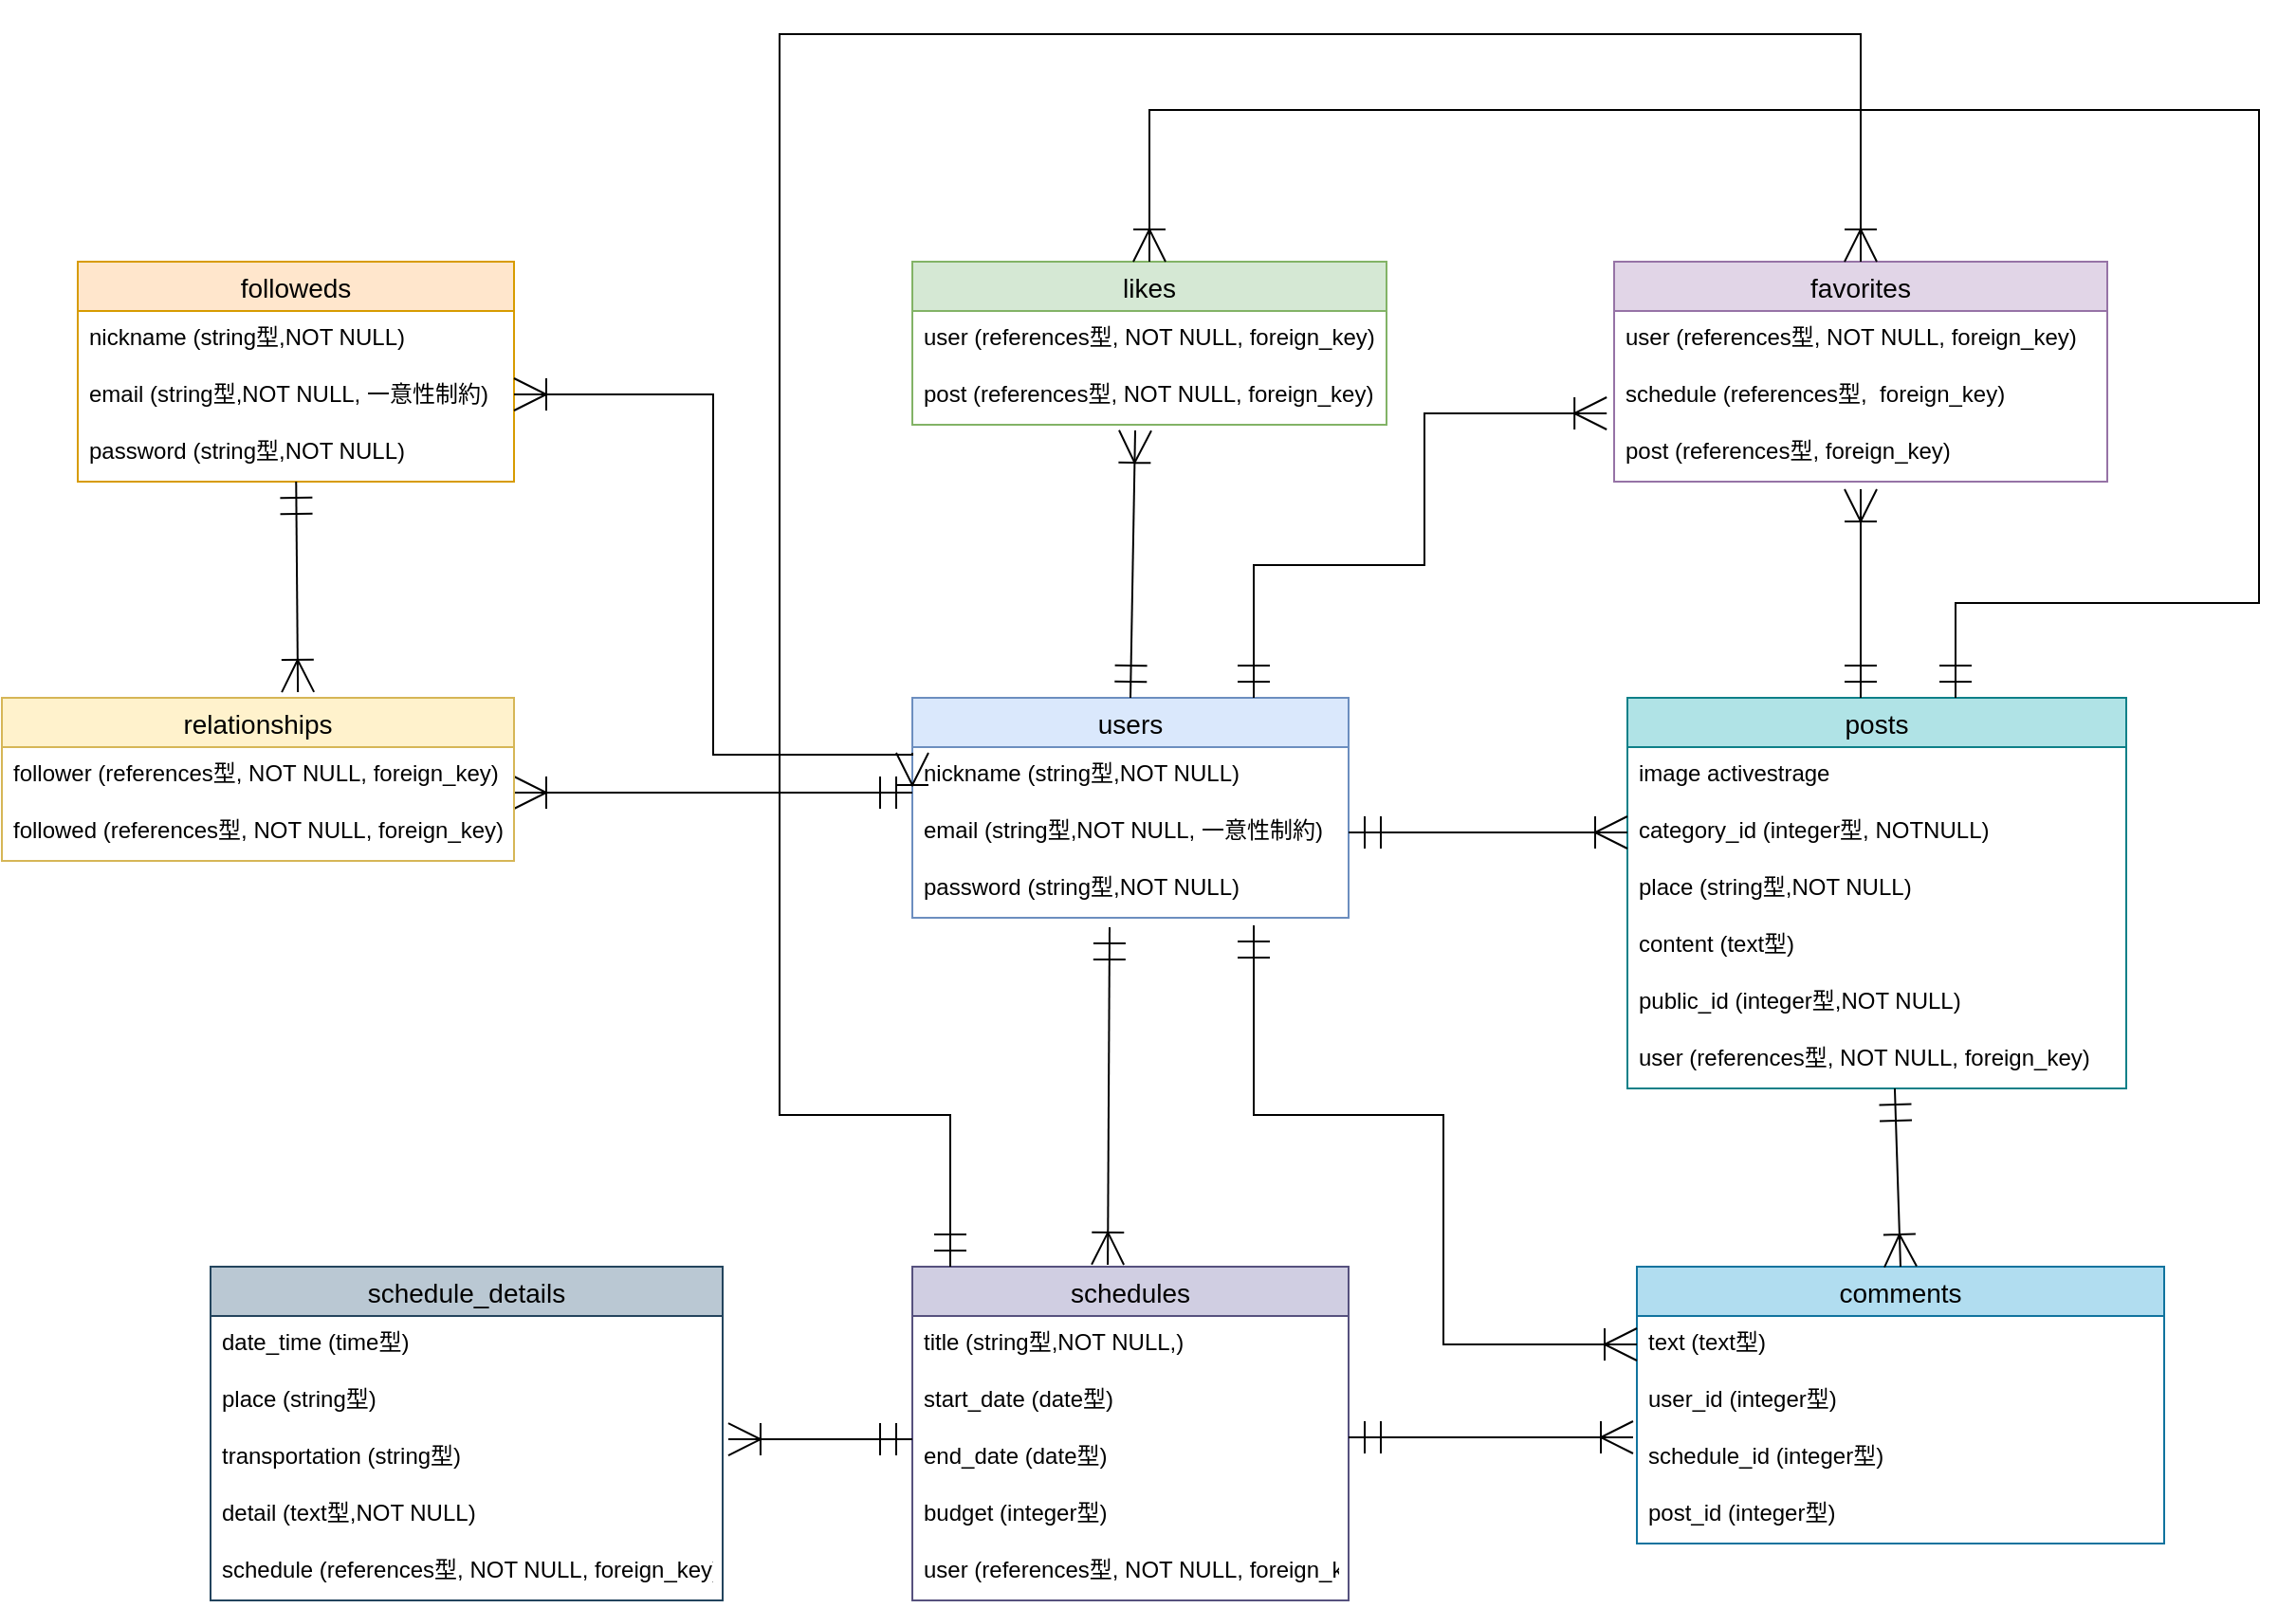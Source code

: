 <mxfile>
    <diagram id="8lk2HkcR28j4KLMZrIZM" name="ページ1">
        <mxGraphModel dx="1137" dy="1832" grid="1" gridSize="10" guides="1" tooltips="1" connect="1" arrows="1" fold="1" page="1" pageScale="1" pageWidth="827" pageHeight="1169" background="none" math="0" shadow="0">
            <root>
                <mxCell id="0"/>
                <mxCell id="1" parent="0"/>
                <mxCell id="2" value="users" style="swimlane;fontStyle=0;childLayout=stackLayout;horizontal=1;startSize=26;horizontalStack=0;resizeParent=1;resizeParentMax=0;resizeLast=0;collapsible=1;marginBottom=0;align=center;fontSize=14;rounded=0;fillColor=#dae8fc;strokeColor=#6c8ebf;" parent="1" vertex="1">
                    <mxGeometry x="210" y="250" width="230" height="116" as="geometry"/>
                </mxCell>
                <mxCell id="75" value="" style="fontSize=12;html=1;endArrow=ERoneToMany;startArrow=ERmandOne;exitX=0;exitY=0.8;exitDx=0;exitDy=0;exitPerimeter=0;endSize=15;startSize=15;rounded=0;" parent="2" source="3" edge="1">
                    <mxGeometry width="100" height="100" relative="1" as="geometry">
                        <mxPoint y="70" as="sourcePoint"/>
                        <mxPoint x="-210" y="50" as="targetPoint"/>
                    </mxGeometry>
                </mxCell>
                <mxCell id="3" value="nickname (string型,NOT NULL)" style="text;strokeColor=none;fillColor=none;spacingLeft=4;spacingRight=4;overflow=hidden;rotatable=0;points=[[0,0.5],[1,0.5]];portConstraint=eastwest;fontSize=12;rounded=0;" parent="2" vertex="1">
                    <mxGeometry y="26" width="230" height="30" as="geometry"/>
                </mxCell>
                <mxCell id="55" value="" style="fontSize=12;html=1;endArrow=ERoneToMany;startArrow=ERmandOne;entryX=0.448;entryY=-0.006;entryDx=0;entryDy=0;entryPerimeter=0;endSize=15;startSize=15;rounded=0;" parent="2" target="12" edge="1">
                    <mxGeometry width="100" height="100" relative="1" as="geometry">
                        <mxPoint x="104" y="121" as="sourcePoint"/>
                        <mxPoint x="104" y="290" as="targetPoint"/>
                    </mxGeometry>
                </mxCell>
                <mxCell id="4" value="email (string型,NOT NULL, 一意性制約)" style="text;strokeColor=none;fillColor=none;spacingLeft=4;spacingRight=4;overflow=hidden;rotatable=0;points=[[0,0.5],[1,0.5]];portConstraint=eastwest;fontSize=12;rounded=0;" parent="2" vertex="1">
                    <mxGeometry y="56" width="230" height="30" as="geometry"/>
                </mxCell>
                <mxCell id="5" value="password (string型,NOT NULL)" style="text;strokeColor=none;fillColor=none;spacingLeft=4;spacingRight=4;overflow=hidden;rotatable=0;points=[[0,0.5],[1,0.5]];portConstraint=eastwest;fontSize=12;rounded=0;" parent="2" vertex="1">
                    <mxGeometry y="86" width="230" height="30" as="geometry"/>
                </mxCell>
                <mxCell id="6" value="posts" style="swimlane;fontStyle=0;childLayout=stackLayout;horizontal=1;startSize=26;horizontalStack=0;resizeParent=1;resizeParentMax=0;resizeLast=0;collapsible=1;marginBottom=0;align=center;fontSize=14;rounded=0;fillColor=#b0e3e6;strokeColor=#0e8088;" parent="1" vertex="1">
                    <mxGeometry x="587" y="250" width="263" height="206" as="geometry"/>
                </mxCell>
                <mxCell id="7" value="image activestrage" style="text;strokeColor=none;fillColor=none;spacingLeft=4;spacingRight=4;overflow=hidden;rotatable=0;points=[[0,0.5],[1,0.5]];portConstraint=eastwest;fontSize=12;rounded=0;" parent="6" vertex="1">
                    <mxGeometry y="26" width="263" height="30" as="geometry"/>
                </mxCell>
                <mxCell id="77" value="category_id (integer型, NOTNULL)" style="text;strokeColor=none;fillColor=none;spacingLeft=4;spacingRight=4;overflow=hidden;rotatable=0;points=[[0,0.5],[1,0.5]];portConstraint=eastwest;fontSize=12;rounded=0;" parent="6" vertex="1">
                    <mxGeometry y="56" width="263" height="30" as="geometry"/>
                </mxCell>
                <mxCell id="17" value="place (string型,NOT NULL)" style="text;strokeColor=none;fillColor=none;spacingLeft=4;spacingRight=4;overflow=hidden;rotatable=0;points=[[0,0.5],[1,0.5]];portConstraint=eastwest;fontSize=12;rounded=0;" parent="6" vertex="1">
                    <mxGeometry y="86" width="263" height="30" as="geometry"/>
                </mxCell>
                <mxCell id="8" value="content (text型)" style="text;strokeColor=none;fillColor=none;spacingLeft=4;spacingRight=4;overflow=hidden;rotatable=0;points=[[0,0.5],[1,0.5]];portConstraint=eastwest;fontSize=12;rounded=0;" parent="6" vertex="1">
                    <mxGeometry y="116" width="263" height="30" as="geometry"/>
                </mxCell>
                <mxCell id="10" value="public_id (integer型,NOT NULL)" style="text;strokeColor=none;fillColor=none;spacingLeft=4;spacingRight=4;overflow=hidden;rotatable=0;points=[[0,0.5],[1,0.5]];portConstraint=eastwest;fontSize=12;rounded=0;" parent="6" vertex="1">
                    <mxGeometry y="146" width="263" height="30" as="geometry"/>
                </mxCell>
                <mxCell id="11" value="user (references型, NOT NULL, foreign_key)" style="text;strokeColor=none;fillColor=none;spacingLeft=4;spacingRight=4;overflow=hidden;rotatable=0;points=[[0,0.5],[1,0.5]];portConstraint=eastwest;fontSize=12;rounded=0;" parent="6" vertex="1">
                    <mxGeometry y="176" width="263" height="30" as="geometry"/>
                </mxCell>
                <mxCell id="12" value="schedules" style="swimlane;fontStyle=0;childLayout=stackLayout;horizontal=1;startSize=26;horizontalStack=0;resizeParent=1;resizeParentMax=0;resizeLast=0;collapsible=1;marginBottom=0;align=center;fontSize=14;rounded=0;fillColor=#d0cee2;strokeColor=#56517e;" parent="1" vertex="1">
                    <mxGeometry x="210" y="550" width="230" height="176" as="geometry"/>
                </mxCell>
                <mxCell id="54" value="" style="fontSize=12;html=1;endArrow=ERoneToMany;startArrow=ERmandOne;entryX=1.011;entryY=0.167;entryDx=0;entryDy=0;entryPerimeter=0;jumpSize=5;strokeWidth=1;endSize=15;startSize=15;rounded=0;" parent="12" target="38" edge="1">
                    <mxGeometry width="100" height="100" relative="1" as="geometry">
                        <mxPoint y="91" as="sourcePoint"/>
                        <mxPoint x="100" y="-9" as="targetPoint"/>
                    </mxGeometry>
                </mxCell>
                <mxCell id="13" value="title (string型,NOT NULL,)" style="text;strokeColor=none;fillColor=none;spacingLeft=4;spacingRight=4;overflow=hidden;rotatable=0;points=[[0,0.5],[1,0.5]];portConstraint=eastwest;fontSize=12;rounded=0;" parent="12" vertex="1">
                    <mxGeometry y="26" width="230" height="30" as="geometry"/>
                </mxCell>
                <mxCell id="14" value="start_date (date型)" style="text;strokeColor=none;fillColor=none;spacingLeft=4;spacingRight=4;overflow=hidden;rotatable=0;points=[[0,0.5],[1,0.5]];portConstraint=eastwest;fontSize=12;rounded=0;" parent="12" vertex="1">
                    <mxGeometry y="56" width="230" height="30" as="geometry"/>
                </mxCell>
                <mxCell id="15" value="end_date (date型)" style="text;strokeColor=none;fillColor=none;spacingLeft=4;spacingRight=4;overflow=hidden;rotatable=0;points=[[0,0.5],[1,0.5]];portConstraint=eastwest;fontSize=12;rounded=0;" parent="12" vertex="1">
                    <mxGeometry y="86" width="230" height="30" as="geometry"/>
                </mxCell>
                <mxCell id="16" value="budget (integer型)" style="text;strokeColor=none;fillColor=none;spacingLeft=4;spacingRight=4;overflow=hidden;rotatable=0;points=[[0,0.5],[1,0.5]];portConstraint=eastwest;fontSize=12;rounded=0;" parent="12" vertex="1">
                    <mxGeometry y="116" width="230" height="30" as="geometry"/>
                </mxCell>
                <mxCell id="42" value="user (references型, NOT NULL, foreign_key)" style="text;strokeColor=none;fillColor=none;spacingLeft=4;spacingRight=4;overflow=hidden;rotatable=0;points=[[0,0.5],[1,0.5]];portConstraint=eastwest;fontSize=12;rounded=0;" parent="12" vertex="1">
                    <mxGeometry y="146" width="230" height="30" as="geometry"/>
                </mxCell>
                <mxCell id="21" value="comments" style="swimlane;fontStyle=0;childLayout=stackLayout;horizontal=1;startSize=26;horizontalStack=0;resizeParent=1;resizeParentMax=0;resizeLast=0;collapsible=1;marginBottom=0;align=center;fontSize=14;rounded=0;fillColor=#b1ddf0;strokeColor=#10739e;" parent="1" vertex="1">
                    <mxGeometry x="592" y="550" width="278" height="146" as="geometry"/>
                </mxCell>
                <mxCell id="22" value="text (text型)" style="text;strokeColor=none;fillColor=none;spacingLeft=4;spacingRight=4;overflow=hidden;rotatable=0;points=[[0,0.5],[1,0.5]];portConstraint=eastwest;fontSize=12;rounded=0;" parent="21" vertex="1">
                    <mxGeometry y="26" width="278" height="30" as="geometry"/>
                </mxCell>
                <mxCell id="23" value="user_id (integer型)" style="text;strokeColor=none;fillColor=none;spacingLeft=4;spacingRight=4;overflow=hidden;rotatable=0;points=[[0,0.5],[1,0.5]];portConstraint=eastwest;fontSize=12;rounded=0;" parent="21" vertex="1">
                    <mxGeometry y="56" width="278" height="30" as="geometry"/>
                </mxCell>
                <mxCell id="24" value="schedule_id (integer型)" style="text;strokeColor=none;fillColor=none;spacingLeft=4;spacingRight=4;overflow=hidden;rotatable=0;points=[[0,0.5],[1,0.5]];portConstraint=eastwest;fontSize=12;rounded=0;" parent="21" vertex="1">
                    <mxGeometry y="86" width="278" height="30" as="geometry"/>
                </mxCell>
                <mxCell id="26" value="post_id (integer型)" style="text;strokeColor=none;fillColor=none;spacingLeft=4;spacingRight=4;overflow=hidden;rotatable=0;points=[[0,0.5],[1,0.5]];portConstraint=eastwest;fontSize=12;rounded=0;" parent="21" vertex="1">
                    <mxGeometry y="116" width="278" height="30" as="geometry"/>
                </mxCell>
                <mxCell id="27" value="likes" style="swimlane;fontStyle=0;childLayout=stackLayout;horizontal=1;startSize=26;horizontalStack=0;resizeParent=1;resizeParentMax=0;resizeLast=0;collapsible=1;marginBottom=0;align=center;fontSize=14;rounded=0;fillColor=#d5e8d4;strokeColor=#82b366;" parent="1" vertex="1">
                    <mxGeometry x="210" y="20" width="250" height="86" as="geometry"/>
                </mxCell>
                <mxCell id="28" value="user (references型, NOT NULL, foreign_key)" style="text;strokeColor=none;fillColor=none;spacingLeft=4;spacingRight=4;overflow=hidden;rotatable=0;points=[[0,0.5],[1,0.5]];portConstraint=eastwest;fontSize=12;rounded=0;" parent="27" vertex="1">
                    <mxGeometry y="26" width="250" height="30" as="geometry"/>
                </mxCell>
                <mxCell id="29" value="post (references型, NOT NULL, foreign_key)&#10;" style="text;strokeColor=none;fillColor=none;spacingLeft=4;spacingRight=4;overflow=hidden;rotatable=0;points=[[0,0.5],[1,0.5]];portConstraint=eastwest;fontSize=12;rounded=0;" parent="27" vertex="1">
                    <mxGeometry y="56" width="250" height="30" as="geometry"/>
                </mxCell>
                <mxCell id="31" value="favorites" style="swimlane;fontStyle=0;childLayout=stackLayout;horizontal=1;startSize=26;horizontalStack=0;resizeParent=1;resizeParentMax=0;resizeLast=0;collapsible=1;marginBottom=0;align=center;fontSize=14;rounded=0;fillColor=#e1d5e7;strokeColor=#9673a6;" parent="1" vertex="1">
                    <mxGeometry x="580" y="20" width="260" height="116" as="geometry"/>
                </mxCell>
                <mxCell id="32" value="user (references型, NOT NULL, foreign_key)" style="text;strokeColor=none;fillColor=none;spacingLeft=4;spacingRight=4;overflow=hidden;rotatable=0;points=[[0,0.5],[1,0.5]];portConstraint=eastwest;fontSize=12;rounded=0;" parent="31" vertex="1">
                    <mxGeometry y="26" width="260" height="30" as="geometry"/>
                </mxCell>
                <mxCell id="33" value="schedule (references型,  foreign_key)" style="text;strokeColor=none;fillColor=none;spacingLeft=4;spacingRight=4;overflow=hidden;rotatable=0;points=[[0,0.5],[1,0.5]];portConstraint=eastwest;fontSize=12;rounded=0;" parent="31" vertex="1">
                    <mxGeometry y="56" width="260" height="30" as="geometry"/>
                </mxCell>
                <mxCell id="34" value="post (references型, foreign_key)" style="text;strokeColor=none;fillColor=none;spacingLeft=4;spacingRight=4;overflow=hidden;rotatable=0;points=[[0,0.5],[1,0.5]];portConstraint=eastwest;fontSize=12;rounded=0;" parent="31" vertex="1">
                    <mxGeometry y="86" width="260" height="30" as="geometry"/>
                </mxCell>
                <mxCell id="35" value="schedule_details" style="swimlane;fontStyle=0;childLayout=stackLayout;horizontal=1;startSize=26;horizontalStack=0;resizeParent=1;resizeParentMax=0;resizeLast=0;collapsible=1;marginBottom=0;align=center;fontSize=14;rounded=0;fillColor=#bac8d3;strokeColor=#23445d;" parent="1" vertex="1">
                    <mxGeometry x="-160" y="550" width="270" height="176" as="geometry"/>
                </mxCell>
                <mxCell id="36" value="date_time (time型)&#10;" style="text;strokeColor=none;fillColor=none;spacingLeft=4;spacingRight=4;overflow=hidden;rotatable=0;points=[[0,0.5],[1,0.5]];portConstraint=eastwest;fontSize=12;rounded=0;" parent="35" vertex="1">
                    <mxGeometry y="26" width="270" height="30" as="geometry"/>
                </mxCell>
                <mxCell id="37" value="place (string型)" style="text;strokeColor=none;fillColor=none;spacingLeft=4;spacingRight=4;overflow=hidden;rotatable=0;points=[[0,0.5],[1,0.5]];portConstraint=eastwest;fontSize=12;rounded=0;" parent="35" vertex="1">
                    <mxGeometry y="56" width="270" height="30" as="geometry"/>
                </mxCell>
                <mxCell id="38" value="transportation (string型)" style="text;strokeColor=none;fillColor=none;spacingLeft=4;spacingRight=4;overflow=hidden;rotatable=0;points=[[0,0.5],[1,0.5]];portConstraint=eastwest;fontSize=12;rounded=0;" parent="35" vertex="1">
                    <mxGeometry y="86" width="270" height="30" as="geometry"/>
                </mxCell>
                <mxCell id="40" value="detail (text型,NOT NULL)" style="text;strokeColor=none;fillColor=none;spacingLeft=4;spacingRight=4;overflow=hidden;rotatable=0;points=[[0,0.5],[1,0.5]];portConstraint=eastwest;fontSize=12;rounded=0;" parent="35" vertex="1">
                    <mxGeometry y="116" width="270" height="30" as="geometry"/>
                </mxCell>
                <mxCell id="43" value="schedule (references型, NOT NULL, foreign_key)" style="text;strokeColor=none;fillColor=none;spacingLeft=4;spacingRight=4;overflow=hidden;rotatable=0;points=[[0,0.5],[1,0.5]];portConstraint=eastwest;fontSize=12;rounded=0;" parent="35" vertex="1">
                    <mxGeometry y="146" width="270" height="30" as="geometry"/>
                </mxCell>
                <mxCell id="46" value="" style="edgeStyle=entityRelationEdgeStyle;fontSize=12;html=1;endArrow=ERoneToMany;startArrow=ERmandOne;entryX=0;entryY=0.5;entryDx=0;entryDy=0;exitX=1;exitY=0.5;exitDx=0;exitDy=0;endSize=15;startSize=15;rounded=0;" parent="1" source="4" target="77" edge="1">
                    <mxGeometry width="100" height="100" relative="1" as="geometry">
                        <mxPoint x="505" y="330" as="sourcePoint"/>
                        <mxPoint x="580" y="331" as="targetPoint"/>
                    </mxGeometry>
                </mxCell>
                <mxCell id="47" value="" style="fontSize=12;html=1;endArrow=ERoneToMany;startArrow=ERmandOne;entryX=0.5;entryY=0;entryDx=0;entryDy=0;exitX=0.536;exitY=1;exitDx=0;exitDy=0;exitPerimeter=0;endSize=15;startSize=15;rounded=0;" parent="1" source="11" target="21" edge="1">
                    <mxGeometry width="100" height="100" relative="1" as="geometry">
                        <mxPoint x="707" y="420" as="sourcePoint"/>
                        <mxPoint x="730" y="450" as="targetPoint"/>
                    </mxGeometry>
                </mxCell>
                <mxCell id="49" value="" style="fontSize=12;html=1;endArrow=ERoneToMany;startArrow=ERmandOne;entryX=0.47;entryY=1.1;entryDx=0;entryDy=0;entryPerimeter=0;exitX=0.5;exitY=0;exitDx=0;exitDy=0;endSize=15;startSize=15;rounded=0;" parent="1" source="2" target="29" edge="1">
                    <mxGeometry width="100" height="100" relative="1" as="geometry">
                        <mxPoint x="310" y="250" as="sourcePoint"/>
                        <mxPoint x="410" y="150" as="targetPoint"/>
                        <Array as="points"/>
                    </mxGeometry>
                </mxCell>
                <mxCell id="56" value="" style="edgeStyle=entityRelationEdgeStyle;fontSize=12;html=1;endArrow=ERoneToMany;startArrow=ERmandOne;endSize=15;startSize=15;rounded=0;" parent="1" edge="1">
                    <mxGeometry width="100" height="100" relative="1" as="geometry">
                        <mxPoint x="440" y="640" as="sourcePoint"/>
                        <mxPoint x="590" y="640" as="targetPoint"/>
                    </mxGeometry>
                </mxCell>
                <mxCell id="57" value="" style="edgeStyle=orthogonalEdgeStyle;fontSize=12;html=1;endArrow=ERoneToMany;startArrow=ERmandOne;entryX=0;entryY=0.5;entryDx=0;entryDy=0;endSize=15;startSize=15;rounded=0;" parent="1" target="22" edge="1">
                    <mxGeometry width="100" height="100" relative="1" as="geometry">
                        <mxPoint x="390" y="370" as="sourcePoint"/>
                        <mxPoint x="490" y="270" as="targetPoint"/>
                        <Array as="points">
                            <mxPoint x="390" y="470"/>
                            <mxPoint x="490" y="470"/>
                            <mxPoint x="490" y="591"/>
                        </Array>
                    </mxGeometry>
                </mxCell>
                <mxCell id="58" value="" style="edgeStyle=orthogonalEdgeStyle;fontSize=12;html=1;endArrow=ERoneToMany;startArrow=ERmandOne;entryX=-0.015;entryY=0.8;entryDx=0;entryDy=0;entryPerimeter=0;endSize=15;startSize=15;rounded=0;" parent="1" target="33" edge="1">
                    <mxGeometry width="100" height="100" relative="1" as="geometry">
                        <mxPoint x="390" y="250" as="sourcePoint"/>
                        <mxPoint x="490" y="150" as="targetPoint"/>
                        <Array as="points">
                            <mxPoint x="390" y="180"/>
                            <mxPoint x="480" y="180"/>
                            <mxPoint x="480" y="100"/>
                        </Array>
                    </mxGeometry>
                </mxCell>
                <mxCell id="59" value="" style="fontSize=12;html=1;endArrow=ERoneToMany;startArrow=ERmandOne;endSize=15;startSize=15;rounded=0;" parent="1" edge="1">
                    <mxGeometry width="100" height="100" relative="1" as="geometry">
                        <mxPoint x="710" y="250" as="sourcePoint"/>
                        <mxPoint x="710" y="140" as="targetPoint"/>
                    </mxGeometry>
                </mxCell>
                <mxCell id="60" value="" style="edgeStyle=orthogonalEdgeStyle;fontSize=12;html=1;endArrow=ERoneToMany;startArrow=ERmandOne;entryX=0.5;entryY=0;entryDx=0;entryDy=0;endSize=15;startSize=15;rounded=0;" parent="1" target="31" edge="1">
                    <mxGeometry width="100" height="100" relative="1" as="geometry">
                        <mxPoint x="230" y="550" as="sourcePoint"/>
                        <mxPoint x="330" y="450" as="targetPoint"/>
                        <Array as="points">
                            <mxPoint x="230" y="470"/>
                            <mxPoint x="140" y="470"/>
                            <mxPoint x="140" y="-100"/>
                            <mxPoint x="710" y="-100"/>
                        </Array>
                    </mxGeometry>
                </mxCell>
                <mxCell id="61" value="" style="edgeStyle=orthogonalEdgeStyle;fontSize=12;html=1;endArrow=ERoneToMany;startArrow=ERmandOne;endSize=15;startSize=15;entryX=0.5;entryY=0;entryDx=0;entryDy=0;rounded=0;" parent="1" target="27" edge="1">
                    <mxGeometry width="100" height="100" relative="1" as="geometry">
                        <mxPoint x="760" y="250" as="sourcePoint"/>
                        <mxPoint x="270" y="-30" as="targetPoint"/>
                        <Array as="points">
                            <mxPoint x="760" y="200"/>
                            <mxPoint x="920" y="200"/>
                            <mxPoint x="920" y="-60"/>
                            <mxPoint x="335" y="-60"/>
                        </Array>
                    </mxGeometry>
                </mxCell>
                <mxCell id="66" value="followeds" style="swimlane;fontStyle=0;childLayout=stackLayout;horizontal=1;startSize=26;horizontalStack=0;resizeParent=1;resizeParentMax=0;resizeLast=0;collapsible=1;marginBottom=0;align=center;fontSize=14;rounded=0;fillColor=#ffe6cc;strokeColor=#d79b00;" parent="1" vertex="1">
                    <mxGeometry x="-230" y="20" width="230" height="116" as="geometry"/>
                </mxCell>
                <mxCell id="67" value="nickname (string型,NOT NULL)" style="text;strokeColor=none;fillColor=none;spacingLeft=4;spacingRight=4;overflow=hidden;rotatable=0;points=[[0,0.5],[1,0.5]];portConstraint=eastwest;fontSize=12;rounded=0;" parent="66" vertex="1">
                    <mxGeometry y="26" width="230" height="30" as="geometry"/>
                </mxCell>
                <mxCell id="69" value="email (string型,NOT NULL, 一意性制約)" style="text;strokeColor=none;fillColor=none;spacingLeft=4;spacingRight=4;overflow=hidden;rotatable=0;points=[[0,0.5],[1,0.5]];portConstraint=eastwest;fontSize=12;rounded=0;" parent="66" vertex="1">
                    <mxGeometry y="56" width="230" height="30" as="geometry"/>
                </mxCell>
                <mxCell id="70" value="password (string型,NOT NULL)" style="text;strokeColor=none;fillColor=none;spacingLeft=4;spacingRight=4;overflow=hidden;rotatable=0;points=[[0,0.5],[1,0.5]];portConstraint=eastwest;fontSize=12;rounded=0;" parent="66" vertex="1">
                    <mxGeometry y="86" width="230" height="30" as="geometry"/>
                </mxCell>
                <mxCell id="71" value="relationships" style="swimlane;fontStyle=0;childLayout=stackLayout;horizontal=1;startSize=26;horizontalStack=0;resizeParent=1;resizeParentMax=0;resizeLast=0;collapsible=1;marginBottom=0;align=center;fontSize=14;rounded=0;fillColor=#fff2cc;strokeColor=#d6b656;" parent="1" vertex="1">
                    <mxGeometry x="-270" y="250" width="270" height="86" as="geometry"/>
                </mxCell>
                <mxCell id="72" value="follower (references型, NOT NULL, foreign_key)&#10;" style="text;strokeColor=none;fillColor=none;spacingLeft=4;spacingRight=4;overflow=hidden;rotatable=0;points=[[0,0.5],[1,0.5]];portConstraint=eastwest;fontSize=12;rounded=0;" parent="71" vertex="1">
                    <mxGeometry y="26" width="270" height="30" as="geometry"/>
                </mxCell>
                <mxCell id="73" value="followed (references型, NOT NULL, foreign_key)&#10;" style="text;strokeColor=none;fillColor=none;spacingLeft=4;spacingRight=4;overflow=hidden;rotatable=0;points=[[0,0.5],[1,0.5]];portConstraint=eastwest;fontSize=12;rounded=0;" parent="71" vertex="1">
                    <mxGeometry y="56" width="270" height="30" as="geometry"/>
                </mxCell>
                <mxCell id="76" value="" style="edgeStyle=orthogonalEdgeStyle;fontSize=12;html=1;endArrow=ERoneToMany;startArrow=ERoneToMany;entryX=0;entryY=0.25;entryDx=0;entryDy=0;endSize=15;startSize=15;rounded=0;" parent="1" target="2" edge="1">
                    <mxGeometry width="100" height="100" relative="1" as="geometry">
                        <mxPoint y="90" as="sourcePoint"/>
                        <mxPoint x="100" y="-10" as="targetPoint"/>
                        <Array as="points">
                            <mxPoint x="105" y="90"/>
                            <mxPoint x="105" y="280"/>
                        </Array>
                    </mxGeometry>
                </mxCell>
                <mxCell id="68" value="" style="fontSize=12;html=1;endArrow=ERoneToMany;startArrow=ERmandOne;endSize=15;startSize=15;entryX=0.578;entryY=-0.035;entryDx=0;entryDy=0;entryPerimeter=0;rounded=0;" parent="1" source="70" target="71" edge="1">
                    <mxGeometry width="100" height="100" relative="1" as="geometry">
                        <mxPoint x="-213" y="140" as="sourcePoint"/>
                        <mxPoint x="-115" y="240" as="targetPoint"/>
                    </mxGeometry>
                </mxCell>
            </root>
        </mxGraphModel>
    </diagram>
</mxfile>